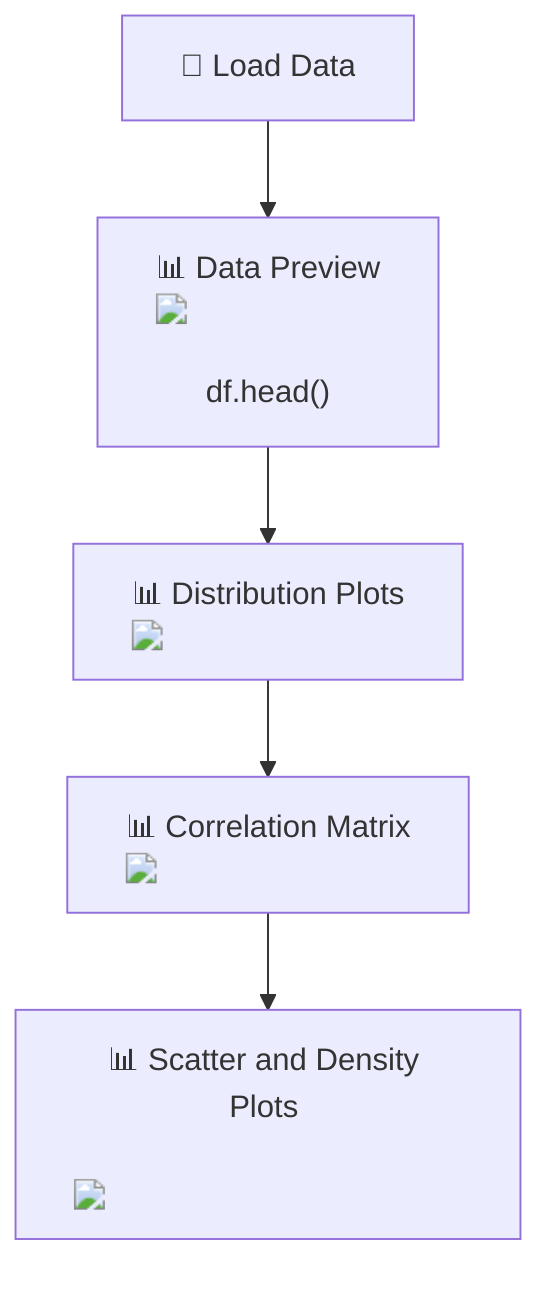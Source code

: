 flowchart TD
    A["📂 Load Data"]
    B["📊 Data Preview <img src='dummy_plots/table.svg'/> <br/> df.head()"]
    C["📊 Distribution Plots <br/> <img src='dummy_plots/barplot_template.svg'/>"]
    D["📊 Correlation Matrix <br/> <img src='dummy_plots/boxplot_template.svg'/>"]
    E["📊 Scatter and Density Plots <br/> <img src='dummy_plots/scatter_plot_template.svg'/>"]

    A --> B
    B --> C
    C --> D
    D --> E
